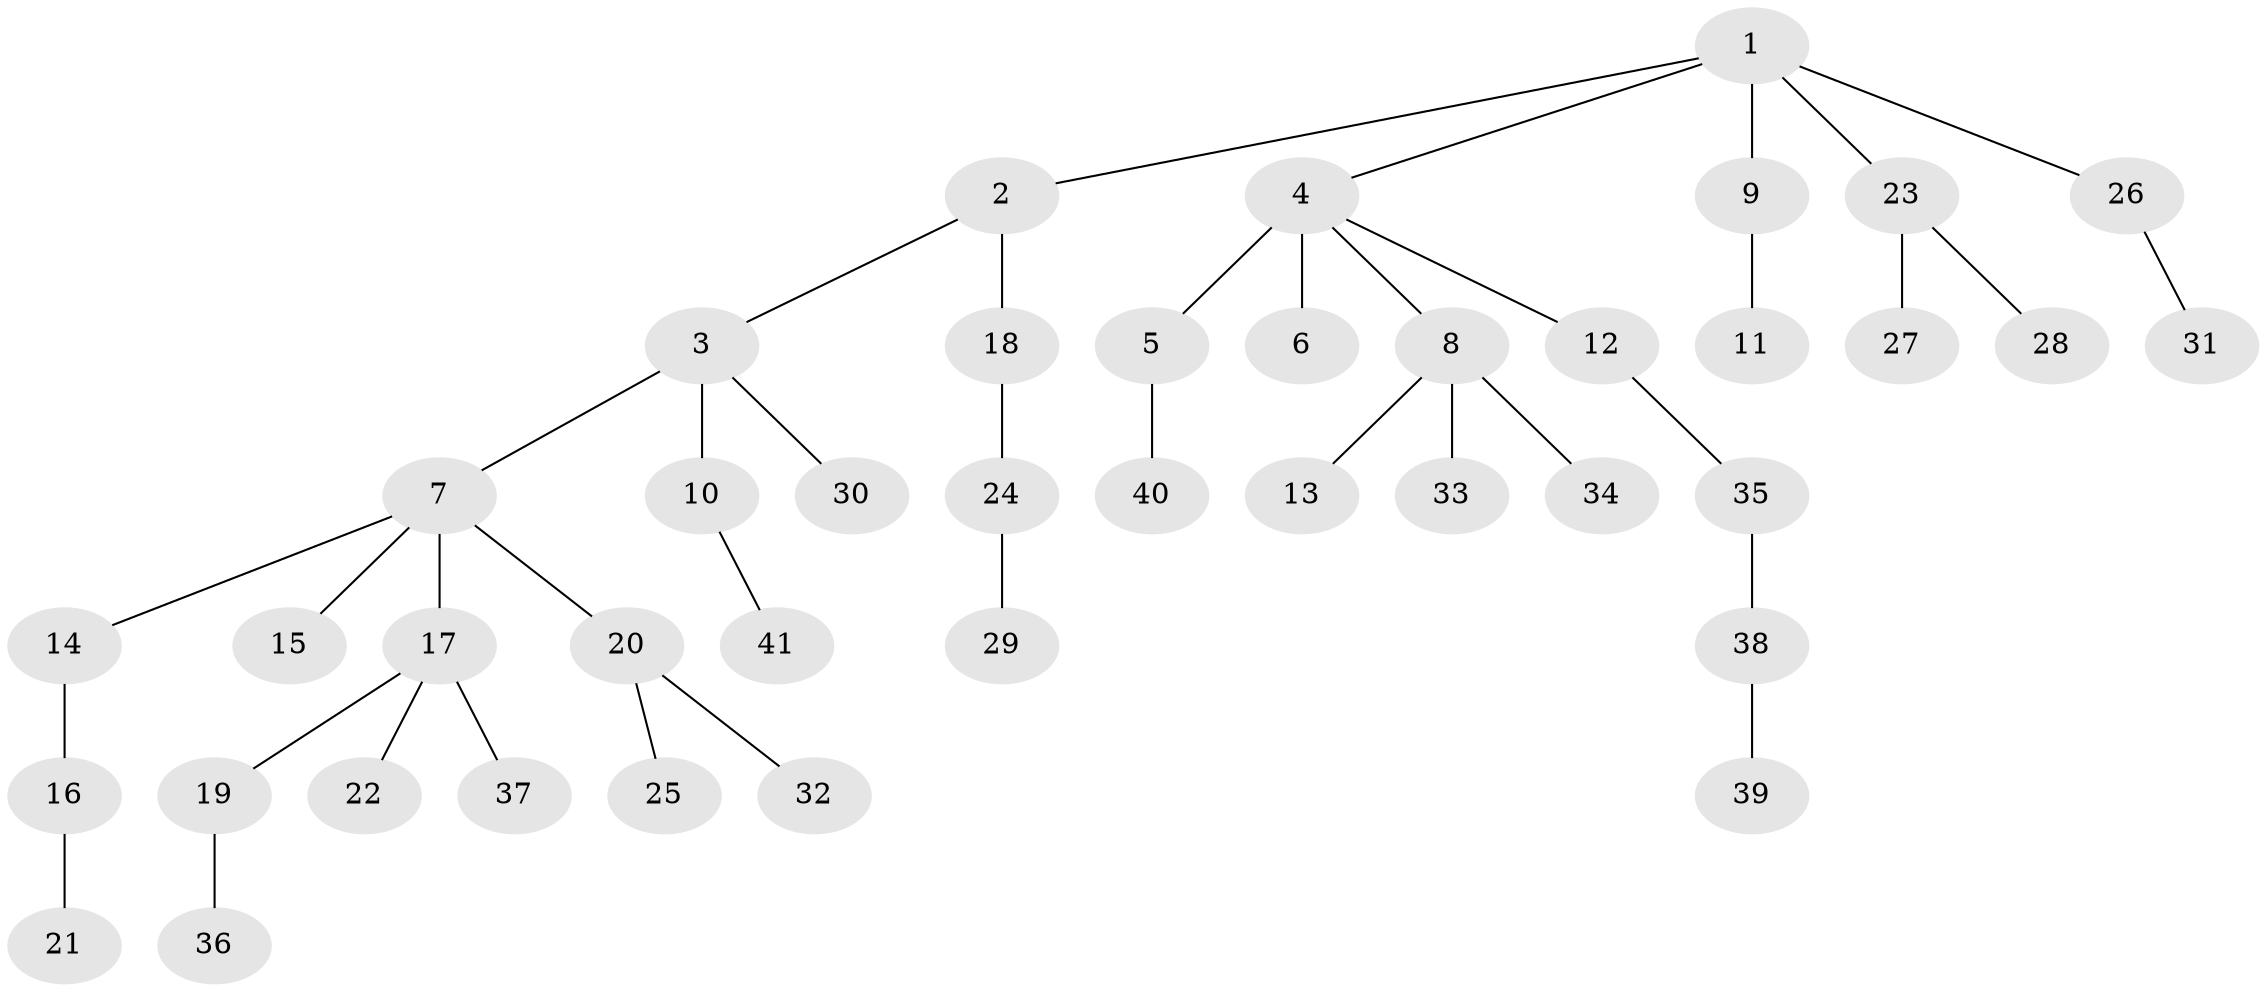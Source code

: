 // original degree distribution, {3: 0.17037037037037037, 6: 0.014814814814814815, 4: 0.044444444444444446, 7: 0.014814814814814815, 2: 0.23703703703703705, 8: 0.007407407407407408, 5: 0.014814814814814815, 1: 0.4962962962962963}
// Generated by graph-tools (version 1.1) at 2025/51/03/04/25 22:51:28]
// undirected, 41 vertices, 40 edges
graph export_dot {
  node [color=gray90,style=filled];
  1;
  2;
  3;
  4;
  5;
  6;
  7;
  8;
  9;
  10;
  11;
  12;
  13;
  14;
  15;
  16;
  17;
  18;
  19;
  20;
  21;
  22;
  23;
  24;
  25;
  26;
  27;
  28;
  29;
  30;
  31;
  32;
  33;
  34;
  35;
  36;
  37;
  38;
  39;
  40;
  41;
  1 -- 2 [weight=1.0];
  1 -- 4 [weight=1.0];
  1 -- 9 [weight=1.0];
  1 -- 23 [weight=1.0];
  1 -- 26 [weight=1.0];
  2 -- 3 [weight=1.0];
  2 -- 18 [weight=1.0];
  3 -- 7 [weight=1.0];
  3 -- 10 [weight=5.0];
  3 -- 30 [weight=1.0];
  4 -- 5 [weight=1.0];
  4 -- 6 [weight=3.0];
  4 -- 8 [weight=1.0];
  4 -- 12 [weight=1.0];
  5 -- 40 [weight=1.0];
  7 -- 14 [weight=1.0];
  7 -- 15 [weight=1.0];
  7 -- 17 [weight=3.0];
  7 -- 20 [weight=1.0];
  8 -- 13 [weight=1.0];
  8 -- 33 [weight=2.0];
  8 -- 34 [weight=1.0];
  9 -- 11 [weight=1.0];
  10 -- 41 [weight=1.0];
  12 -- 35 [weight=1.0];
  14 -- 16 [weight=2.0];
  16 -- 21 [weight=1.0];
  17 -- 19 [weight=1.0];
  17 -- 22 [weight=1.0];
  17 -- 37 [weight=1.0];
  18 -- 24 [weight=1.0];
  19 -- 36 [weight=1.0];
  20 -- 25 [weight=1.0];
  20 -- 32 [weight=1.0];
  23 -- 27 [weight=1.0];
  23 -- 28 [weight=1.0];
  24 -- 29 [weight=1.0];
  26 -- 31 [weight=1.0];
  35 -- 38 [weight=1.0];
  38 -- 39 [weight=1.0];
}
